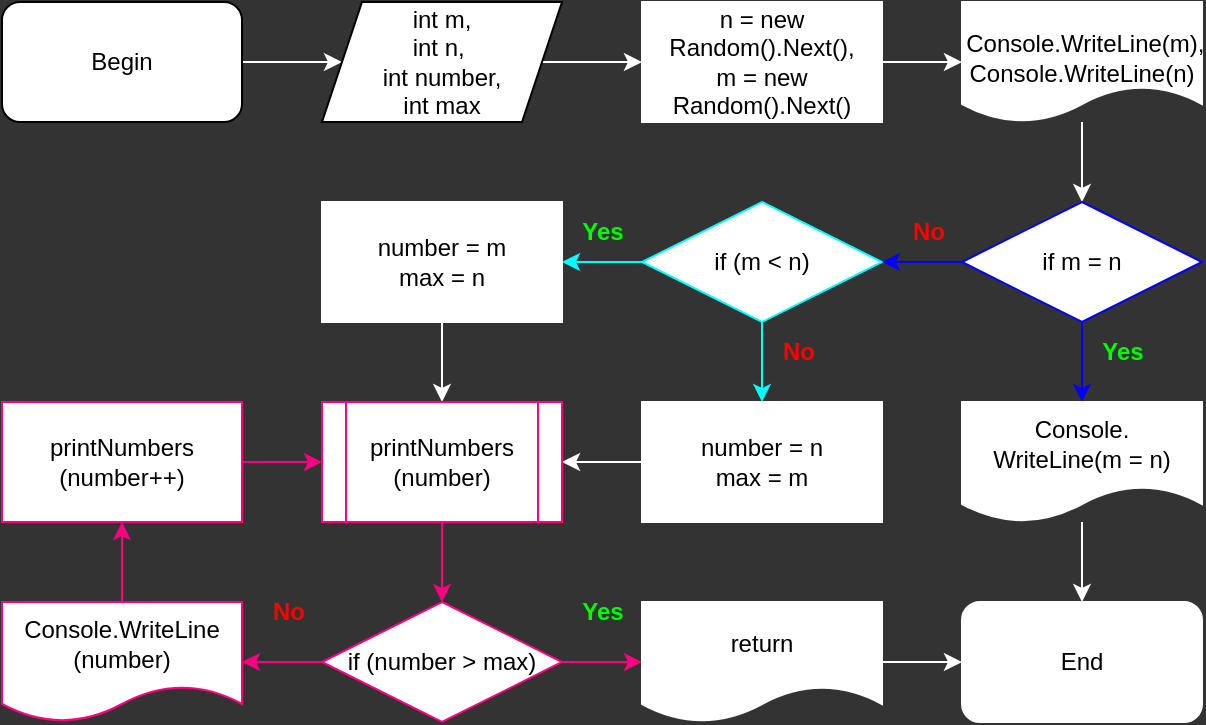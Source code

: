 <mxfile>
    <diagram id="fD8dil1l60Rq-JNZ13x1" name="Page-1">
        <mxGraphModel dx="667" dy="382" grid="1" gridSize="5" guides="1" tooltips="1" connect="1" arrows="1" fold="1" page="1" pageScale="1" pageWidth="827" pageHeight="1169" background="#333333" math="0" shadow="0">
            <root>
                <mxCell id="0"/>
                <mxCell id="1" parent="0"/>
                <mxCell id="5" value="" style="edgeStyle=none;html=1;strokeColor=#FFFFFF;" edge="1" parent="1" source="3" target="4">
                    <mxGeometry relative="1" as="geometry"/>
                </mxCell>
                <mxCell id="3" value="Begin" style="rounded=1;whiteSpace=wrap;html=1;" vertex="1" parent="1">
                    <mxGeometry x="20" y="20" width="120" height="60" as="geometry"/>
                </mxCell>
                <mxCell id="7" value="" style="edgeStyle=none;html=1;strokeColor=#FFFFFF;" edge="1" parent="1" source="4" target="6">
                    <mxGeometry relative="1" as="geometry"/>
                </mxCell>
                <mxCell id="4" value="int m,&lt;br&gt;int n,&amp;nbsp;&lt;br&gt;int number,&lt;br&gt;int max" style="shape=parallelogram;perimeter=parallelogramPerimeter;whiteSpace=wrap;html=1;fixedSize=1;fillColor=#FFFFFF;gradientColor=none;" vertex="1" parent="1">
                    <mxGeometry x="180" y="20" width="120" height="60" as="geometry"/>
                </mxCell>
                <mxCell id="9" value="" style="edgeStyle=none;html=1;strokeColor=#FFFFFF;" edge="1" parent="1" source="6" target="8">
                    <mxGeometry relative="1" as="geometry"/>
                </mxCell>
                <mxCell id="6" value="n = new Random().Next(),&lt;br&gt;m = new Random().Next()" style="rounded=0;whiteSpace=wrap;html=1;strokeColor=#FFFFFF;fillColor=#FFFFFF;gradientColor=none;" vertex="1" parent="1">
                    <mxGeometry x="340" y="20" width="120" height="60" as="geometry"/>
                </mxCell>
                <mxCell id="14" value="" style="edgeStyle=none;html=1;strokeColor=#FFFFFF;rounded=0;entryX=0.5;entryY=0;entryDx=0;entryDy=0;" edge="1" parent="1" source="8" target="21">
                    <mxGeometry relative="1" as="geometry">
                        <mxPoint x="475" y="105" as="targetPoint"/>
                        <Array as="points">
                            <mxPoint x="560" y="100"/>
                        </Array>
                    </mxGeometry>
                </mxCell>
                <mxCell id="8" value="&lt;br&gt;&amp;nbsp;Console.WriteLine(m),&lt;br&gt;Console.WriteLine(n)" style="shape=document;whiteSpace=wrap;html=1;boundedLbl=1;strokeColor=#FFFFFF;fillColor=#FFFFFF;gradientColor=none;" vertex="1" parent="1">
                    <mxGeometry x="500" y="20" width="120" height="60" as="geometry"/>
                </mxCell>
                <mxCell id="18" value="" style="edgeStyle=none;html=1;strokeColor=#00FFFF;" edge="1" parent="1" source="15" target="17">
                    <mxGeometry relative="1" as="geometry"/>
                </mxCell>
                <mxCell id="20" value="" style="edgeStyle=none;html=1;strokeColor=#00FFFF;" edge="1" parent="1" source="15" target="19">
                    <mxGeometry relative="1" as="geometry"/>
                </mxCell>
                <mxCell id="15" value="if (m &amp;lt; n)" style="rhombus;whiteSpace=wrap;html=1;strokeColor=#00FFFF;fillColor=#FFFFFF;gradientColor=none;" vertex="1" parent="1">
                    <mxGeometry x="340" y="120" width="120" height="60" as="geometry"/>
                </mxCell>
                <mxCell id="53" value="" style="edgeStyle=none;rounded=0;html=1;strokeColor=#FFFFFF;fontColor=#000000;" edge="1" parent="1" source="17" target="35">
                    <mxGeometry relative="1" as="geometry"/>
                </mxCell>
                <mxCell id="17" value="number = m&lt;br&gt;max = n" style="rounded=0;whiteSpace=wrap;html=1;strokeColor=#FFFFFF;fillColor=#FFFFFF;gradientColor=none;" vertex="1" parent="1">
                    <mxGeometry x="180" y="120" width="120" height="60" as="geometry"/>
                </mxCell>
                <mxCell id="50" style="edgeStyle=none;rounded=0;html=1;strokeColor=#FFFFFF;fontColor=#000000;" edge="1" parent="1" source="19" target="35">
                    <mxGeometry relative="1" as="geometry">
                        <Array as="points"/>
                    </mxGeometry>
                </mxCell>
                <mxCell id="19" value="number = n&lt;br&gt;max = m" style="rounded=0;whiteSpace=wrap;html=1;strokeColor=#FFFFFF;fillColor=#FFFFFF;gradientColor=none;" vertex="1" parent="1">
                    <mxGeometry x="340" y="220" width="120" height="60" as="geometry"/>
                </mxCell>
                <mxCell id="25" value="" style="edgeStyle=none;html=1;strokeColor=#0000FF;" edge="1" parent="1" source="21" target="23">
                    <mxGeometry relative="1" as="geometry"/>
                </mxCell>
                <mxCell id="28" value="" style="edgeStyle=none;html=1;strokeColor=#0000FF;" edge="1" parent="1" source="21" target="15">
                    <mxGeometry relative="1" as="geometry"/>
                </mxCell>
                <mxCell id="21" value="if m = n" style="rhombus;whiteSpace=wrap;html=1;strokeColor=#0000FF;fillColor=#FFFFFF;gradientColor=none;" vertex="1" parent="1">
                    <mxGeometry x="500" y="120" width="120" height="60" as="geometry"/>
                </mxCell>
                <mxCell id="27" value="" style="edgeStyle=none;html=1;strokeColor=#FFFFFF;" edge="1" parent="1" source="23" target="26">
                    <mxGeometry relative="1" as="geometry"/>
                </mxCell>
                <mxCell id="23" value="Console.&lt;br&gt;WriteLine(m = n)" style="shape=document;whiteSpace=wrap;html=1;boundedLbl=1;strokeColor=#FFFFFF;fillColor=#FFFFFF;gradientColor=none;" vertex="1" parent="1">
                    <mxGeometry x="500" y="220" width="120" height="60" as="geometry"/>
                </mxCell>
                <mxCell id="26" value="End" style="rounded=1;whiteSpace=wrap;html=1;strokeColor=#FFFFFF;fillColor=#FFFFFF;gradientColor=none;" vertex="1" parent="1">
                    <mxGeometry x="500" y="320" width="120" height="60" as="geometry"/>
                </mxCell>
                <mxCell id="29" value="&lt;b style=&quot;&quot;&gt;&lt;font color=&quot;#00ff00&quot;&gt;Yes&lt;/font&gt;&lt;/b&gt;" style="text;html=1;align=center;verticalAlign=middle;resizable=0;points=[];autosize=1;strokeColor=none;fillColor=none;" vertex="1" parent="1">
                    <mxGeometry x="560" y="180" width="40" height="30" as="geometry"/>
                </mxCell>
                <mxCell id="30" value="&lt;b&gt;&lt;font color=&quot;#ff0000&quot;&gt;No&lt;/font&gt;&lt;/b&gt;" style="text;html=1;align=center;verticalAlign=middle;resizable=0;points=[];autosize=1;strokeColor=none;fillColor=none;fontColor=#FFFFFF;" vertex="1" parent="1">
                    <mxGeometry x="465" y="120" width="35" height="30" as="geometry"/>
                </mxCell>
                <mxCell id="45" value="" style="edgeStyle=none;rounded=0;html=1;strokeColor=#FF0080;fontColor=#000000;" edge="1" parent="1" source="35">
                    <mxGeometry relative="1" as="geometry">
                        <mxPoint x="240" y="320" as="targetPoint"/>
                    </mxGeometry>
                </mxCell>
                <mxCell id="35" value="printNumbers&lt;br&gt;(number)" style="shape=process;whiteSpace=wrap;html=1;backgroundOutline=1;strokeColor=#FF0080;fontColor=#000000;fillColor=#FFFFFF;gradientColor=none;" vertex="1" parent="1">
                    <mxGeometry x="180" y="220" width="120" height="60" as="geometry"/>
                </mxCell>
                <mxCell id="54" value="" style="edgeStyle=none;rounded=0;html=1;strokeColor=#FF0080;fontColor=#000000;" edge="1" parent="1" source="37" target="46">
                    <mxGeometry relative="1" as="geometry"/>
                </mxCell>
                <mxCell id="56" value="" style="edgeStyle=none;rounded=0;html=1;strokeColor=#FF0080;fontColor=#000000;" edge="1" parent="1" source="37" target="39">
                    <mxGeometry relative="1" as="geometry"/>
                </mxCell>
                <mxCell id="37" value="if (number &amp;gt; max)" style="rhombus;whiteSpace=wrap;html=1;strokeColor=#FF0080;fontColor=#000000;fillColor=#FFFFFF;gradientColor=none;" vertex="1" parent="1">
                    <mxGeometry x="180" y="320" width="120" height="60" as="geometry"/>
                </mxCell>
                <mxCell id="51" value="" style="edgeStyle=none;rounded=0;html=1;strokeColor=#FFFFFF;fontColor=#000000;" edge="1" parent="1" source="39" target="26">
                    <mxGeometry relative="1" as="geometry"/>
                </mxCell>
                <mxCell id="39" value="return" style="shape=document;whiteSpace=wrap;html=1;boundedLbl=1;strokeColor=#FFFFFF;fontColor=#000000;fillColor=#FFFFFF;gradientColor=none;" vertex="1" parent="1">
                    <mxGeometry x="340" y="320" width="120" height="60" as="geometry"/>
                </mxCell>
                <mxCell id="55" value="" style="edgeStyle=none;rounded=0;html=1;strokeColor=#FF0080;fontColor=#000000;" edge="1" parent="1" source="46" target="48">
                    <mxGeometry relative="1" as="geometry"/>
                </mxCell>
                <mxCell id="46" value="Console.WriteLine&lt;br&gt;(number)" style="shape=document;whiteSpace=wrap;html=1;boundedLbl=1;strokeColor=#FF0080;fontColor=#000000;fillColor=#FFFFFF;gradientColor=none;" vertex="1" parent="1">
                    <mxGeometry x="20" y="320" width="120" height="60" as="geometry"/>
                </mxCell>
                <mxCell id="52" style="edgeStyle=none;rounded=0;html=1;entryX=0;entryY=0.5;entryDx=0;entryDy=0;strokeColor=#FF0080;fontColor=#000000;" edge="1" parent="1" source="48" target="35">
                    <mxGeometry relative="1" as="geometry">
                        <Array as="points">
                            <mxPoint x="80" y="250"/>
                        </Array>
                    </mxGeometry>
                </mxCell>
                <mxCell id="48" value="printNumbers&lt;br&gt;(number++)" style="rounded=0;whiteSpace=wrap;html=1;strokeColor=#FF0080;fontColor=#000000;fillColor=#FFFFFF;gradientColor=none;" vertex="1" parent="1">
                    <mxGeometry x="20" y="220" width="120" height="60" as="geometry"/>
                </mxCell>
                <mxCell id="57" value="&lt;b&gt;Yes&lt;/b&gt;" style="text;html=1;align=center;verticalAlign=middle;resizable=0;points=[];autosize=1;strokeColor=none;fillColor=none;fontColor=#00FF00;" vertex="1" parent="1">
                    <mxGeometry x="300" y="120" width="40" height="30" as="geometry"/>
                </mxCell>
                <mxCell id="58" value="&lt;font color=&quot;#ff0000&quot;&gt;&lt;b&gt;No&lt;/b&gt;&lt;/font&gt;" style="text;html=1;align=center;verticalAlign=middle;resizable=0;points=[];autosize=1;strokeColor=none;fillColor=none;fontColor=#00FF00;" vertex="1" parent="1">
                    <mxGeometry x="400" y="180" width="35" height="30" as="geometry"/>
                </mxCell>
                <mxCell id="59" value="&lt;b&gt;No&lt;/b&gt;" style="text;html=1;align=center;verticalAlign=middle;resizable=0;points=[];autosize=1;strokeColor=none;fillColor=none;fontColor=#FF0000;" vertex="1" parent="1">
                    <mxGeometry x="145" y="310" width="35" height="30" as="geometry"/>
                </mxCell>
                <mxCell id="60" value="&lt;font color=&quot;#00ff00&quot;&gt;&lt;b&gt;Yes&lt;/b&gt;&lt;/font&gt;" style="text;html=1;align=center;verticalAlign=middle;resizable=0;points=[];autosize=1;strokeColor=none;fillColor=none;fontColor=#FF0000;" vertex="1" parent="1">
                    <mxGeometry x="300" y="310" width="40" height="30" as="geometry"/>
                </mxCell>
            </root>
        </mxGraphModel>
    </diagram>
</mxfile>